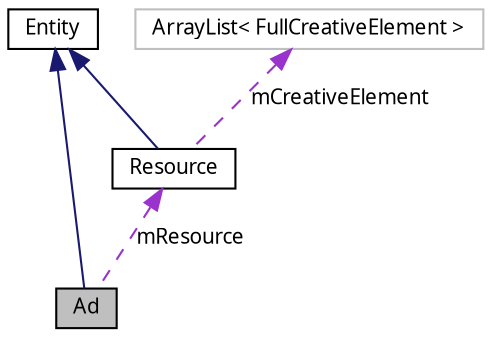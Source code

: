 digraph G
{
  bgcolor="transparent";
  edge [fontname="FreeSans.ttf",fontsize="10",labelfontname="FreeSans.ttf",labelfontsize="10"];
  node [fontname="FreeSans.ttf",fontsize="10",shape=record];
  Node1 [label="Ad",height=0.2,width=0.4,color="black", fillcolor="grey75", style="filled" fontcolor="black"];
  Node2 -> Node1 [dir=back,color="midnightblue",fontsize="10",style="solid",fontname="FreeSans.ttf"];
  Node2 [label="Entity",height=0.2,width=0.4,color="black",URL="$interfacecom_1_1bluevia_1_1android_1_1commons_1_1_entity.html"];
  Node3 -> Node1 [dir=back,color="darkorchid3",fontsize="10",style="dashed",label="mResource",fontname="FreeSans.ttf"];
  Node3 [label="Resource",height=0.2,width=0.4,color="black",URL="$classcom_1_1bluevia_1_1android_1_1ad_1_1data_1_1_resource.html"];
  Node2 -> Node3 [dir=back,color="midnightblue",fontsize="10",style="solid",fontname="FreeSans.ttf"];
  Node4 -> Node3 [dir=back,color="darkorchid3",fontsize="10",style="dashed",label="mCreativeElement",fontname="FreeSans.ttf"];
  Node4 [label="ArrayList\< FullCreativeElement \>",height=0.2,width=0.4,color="grey75"];
}
